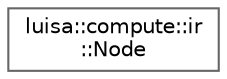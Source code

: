digraph "类继承关系图"
{
 // LATEX_PDF_SIZE
  bgcolor="transparent";
  edge [fontname=Helvetica,fontsize=10,labelfontname=Helvetica,labelfontsize=10];
  node [fontname=Helvetica,fontsize=10,shape=box,height=0.2,width=0.4];
  rankdir="LR";
  Node0 [id="Node000000",label="luisa::compute::ir\l::Node",height=0.2,width=0.4,color="grey40", fillcolor="white", style="filled",URL="$structluisa_1_1compute_1_1ir_1_1_node.html",tooltip=" "];
}
